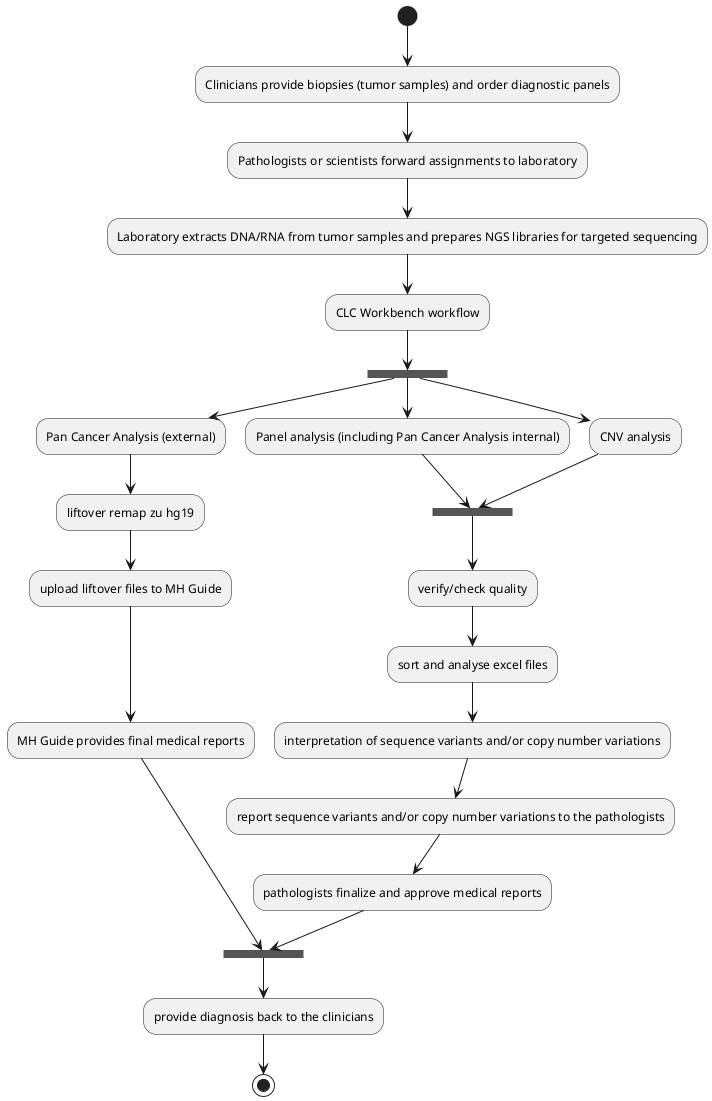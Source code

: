@startuml
(*) --> "Clinicians provide biopsies (tumor samples) and order diagnostic panels"
--> "Pathologists or scientists forward assignments to laboratory"
--> "Laboratory extracts DNA/RNA from tumor samples and prepares NGS libraries for targeted sequencing"
--> "CLC Workbench workflow"

--> ===B1===
--> "Pan Cancer Analysis (external)"
--> "liftover remap zu hg19"
--> "upload liftover files to MH Guide"
--> "MH Guide provides final medical reports"
--> ===B3===

===B1=== --> "Panel analysis (including Pan Cancer Analysis internal)"
--> ===B2===

===B1=== --> "CNV analysis"
--> ===B2===

===B2=== --> "verify/check quality"
--> "sort and analyse excel files"
--> "interpretation of sequence variants and/or copy number variations"
--> "report sequence variants and/or copy number variations to the pathologists"
--> "pathologists finalize and approve medical reports"
--> ===B3===

--> "provide diagnosis back to the clinicians"
--> (*)
@enduml
